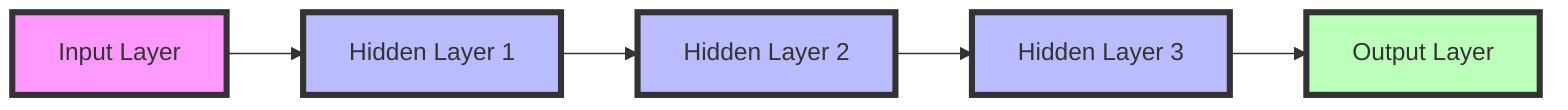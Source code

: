 graph LR
    I[Input Layer] --> H1[Hidden Layer 1]
    H1 --> H2[Hidden Layer 2]
    H2 --> H3[Hidden Layer 3]
    H3 --> O[Output Layer]
    style I fill:#f9f,stroke:#333,stroke-width:4px
    style H1 fill:#bbf,stroke:#333,stroke-width:4px
    style H2 fill:#bbf,stroke:#333,stroke-width:4px
    style H3 fill:#bbf,stroke:#333,stroke-width:4px
    style O fill:#bfb,stroke:#333,stroke-width:4px